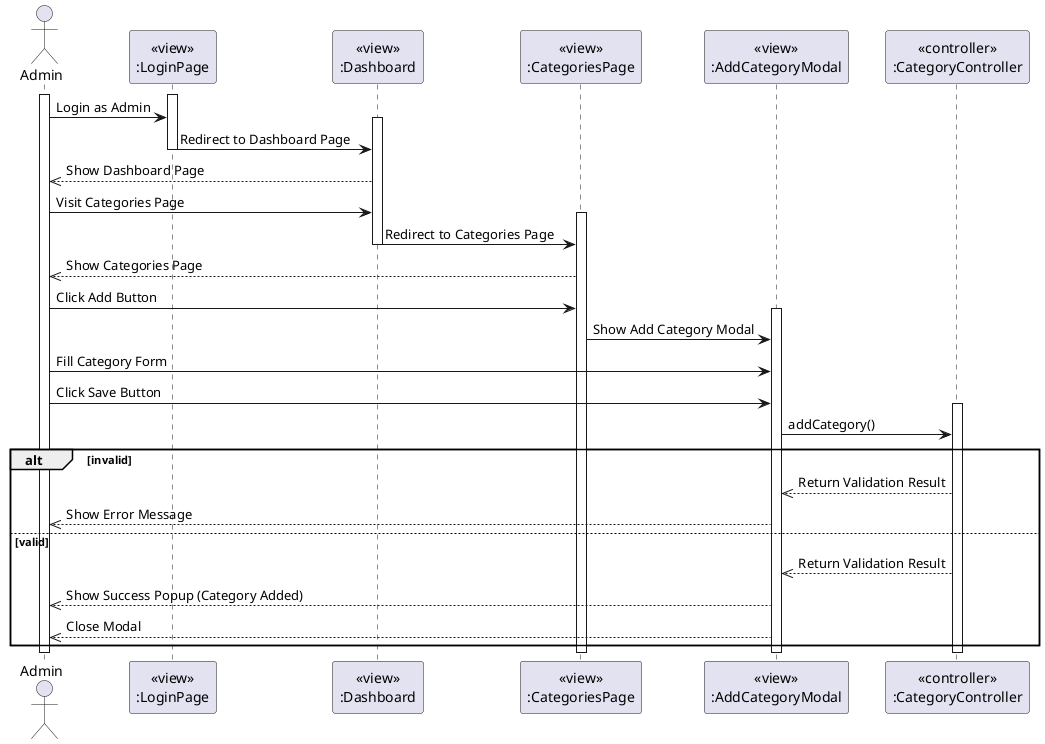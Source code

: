 @startuml AddCategory
actor Admin
participant LoginPageView [
  <<view>>
  :LoginPage
]

participant DashboardView [
  <<view>>
  :Dashboard
]

participant CategoriesView [
  <<view>>
  :CategoriesPage
]

participant AddCategoryModalView [
  <<view>>
  :AddCategoryModal
]

participant CategoryController [
  <<controller>>
  :CategoryController
]

activate Admin
activate LoginPageView
Admin -> LoginPageView: Login as Admin
activate DashboardView
LoginPageView -> DashboardView: Redirect to Dashboard Page
deactivate LoginPageView

DashboardView -->> Admin: Show Dashboard Page

Admin -> DashboardView: Visit Categories Page
activate CategoriesView
DashboardView -> CategoriesView: Redirect to Categories Page
deactivate DashboardView

CategoriesView -->> Admin: Show Categories Page

Admin -> CategoriesView: Click Add Button

activate AddCategoryModalView
CategoriesView -> AddCategoryModalView: Show Add Category Modal

Admin -> AddCategoryModalView: Fill Category Form
Admin -> AddCategoryModalView: Click Save Button

activate CategoryController
AddCategoryModalView -> CategoryController: addCategory()
alt invalid
    CategoryController -->> AddCategoryModalView: Return Validation Result
    AddCategoryModalView -->> Admin: Show Error Message
else valid
    CategoryController -->> AddCategoryModalView: Return Validation Result
    AddCategoryModalView -->> Admin: Show Success Popup (Category Added)
    AddCategoryModalView -->> Admin: Close Modal
end

deactivate CategoryController

deactivate Admin
deactivate CategoriesView
deactivate AddCategoryModalView
@enduml
